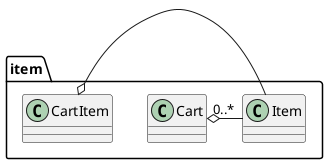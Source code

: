 @startuml package
package "item" {
    class Cart
    class CartItem
    class Item
}

Cart o- "0..*" Item
CartItem o- Item
@enduml